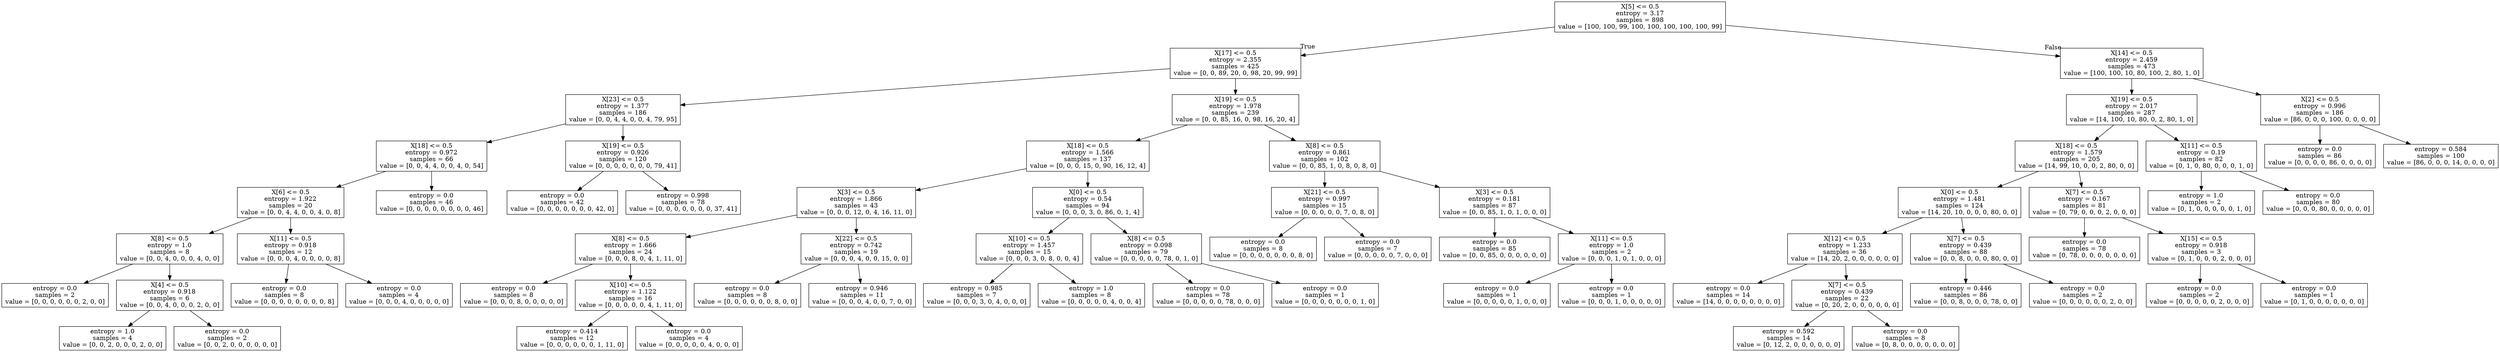 digraph Tree {
node [shape=box] ;
0 [label="X[5] <= 0.5\nentropy = 3.17\nsamples = 898\nvalue = [100, 100, 99, 100, 100, 100, 100, 100, 99]"] ;
1 [label="X[17] <= 0.5\nentropy = 2.355\nsamples = 425\nvalue = [0, 0, 89, 20, 0, 98, 20, 99, 99]"] ;
0 -> 1 [labeldistance=2.5, labelangle=45, headlabel="True"] ;
2 [label="X[23] <= 0.5\nentropy = 1.377\nsamples = 186\nvalue = [0, 0, 4, 4, 0, 0, 4, 79, 95]"] ;
1 -> 2 ;
3 [label="X[18] <= 0.5\nentropy = 0.972\nsamples = 66\nvalue = [0, 0, 4, 4, 0, 0, 4, 0, 54]"] ;
2 -> 3 ;
4 [label="X[6] <= 0.5\nentropy = 1.922\nsamples = 20\nvalue = [0, 0, 4, 4, 0, 0, 4, 0, 8]"] ;
3 -> 4 ;
5 [label="X[8] <= 0.5\nentropy = 1.0\nsamples = 8\nvalue = [0, 0, 4, 0, 0, 0, 4, 0, 0]"] ;
4 -> 5 ;
6 [label="entropy = 0.0\nsamples = 2\nvalue = [0, 0, 0, 0, 0, 0, 2, 0, 0]"] ;
5 -> 6 ;
7 [label="X[4] <= 0.5\nentropy = 0.918\nsamples = 6\nvalue = [0, 0, 4, 0, 0, 0, 2, 0, 0]"] ;
5 -> 7 ;
8 [label="entropy = 1.0\nsamples = 4\nvalue = [0, 0, 2, 0, 0, 0, 2, 0, 0]"] ;
7 -> 8 ;
9 [label="entropy = 0.0\nsamples = 2\nvalue = [0, 0, 2, 0, 0, 0, 0, 0, 0]"] ;
7 -> 9 ;
10 [label="X[11] <= 0.5\nentropy = 0.918\nsamples = 12\nvalue = [0, 0, 0, 4, 0, 0, 0, 0, 8]"] ;
4 -> 10 ;
11 [label="entropy = 0.0\nsamples = 8\nvalue = [0, 0, 0, 0, 0, 0, 0, 0, 8]"] ;
10 -> 11 ;
12 [label="entropy = 0.0\nsamples = 4\nvalue = [0, 0, 0, 4, 0, 0, 0, 0, 0]"] ;
10 -> 12 ;
13 [label="entropy = 0.0\nsamples = 46\nvalue = [0, 0, 0, 0, 0, 0, 0, 0, 46]"] ;
3 -> 13 ;
14 [label="X[19] <= 0.5\nentropy = 0.926\nsamples = 120\nvalue = [0, 0, 0, 0, 0, 0, 0, 79, 41]"] ;
2 -> 14 ;
15 [label="entropy = 0.0\nsamples = 42\nvalue = [0, 0, 0, 0, 0, 0, 0, 42, 0]"] ;
14 -> 15 ;
16 [label="entropy = 0.998\nsamples = 78\nvalue = [0, 0, 0, 0, 0, 0, 0, 37, 41]"] ;
14 -> 16 ;
17 [label="X[19] <= 0.5\nentropy = 1.978\nsamples = 239\nvalue = [0, 0, 85, 16, 0, 98, 16, 20, 4]"] ;
1 -> 17 ;
18 [label="X[18] <= 0.5\nentropy = 1.566\nsamples = 137\nvalue = [0, 0, 0, 15, 0, 90, 16, 12, 4]"] ;
17 -> 18 ;
19 [label="X[3] <= 0.5\nentropy = 1.866\nsamples = 43\nvalue = [0, 0, 0, 12, 0, 4, 16, 11, 0]"] ;
18 -> 19 ;
20 [label="X[8] <= 0.5\nentropy = 1.666\nsamples = 24\nvalue = [0, 0, 0, 8, 0, 4, 1, 11, 0]"] ;
19 -> 20 ;
21 [label="entropy = 0.0\nsamples = 8\nvalue = [0, 0, 0, 8, 0, 0, 0, 0, 0]"] ;
20 -> 21 ;
22 [label="X[10] <= 0.5\nentropy = 1.122\nsamples = 16\nvalue = [0, 0, 0, 0, 0, 4, 1, 11, 0]"] ;
20 -> 22 ;
23 [label="entropy = 0.414\nsamples = 12\nvalue = [0, 0, 0, 0, 0, 0, 1, 11, 0]"] ;
22 -> 23 ;
24 [label="entropy = 0.0\nsamples = 4\nvalue = [0, 0, 0, 0, 0, 4, 0, 0, 0]"] ;
22 -> 24 ;
25 [label="X[22] <= 0.5\nentropy = 0.742\nsamples = 19\nvalue = [0, 0, 0, 4, 0, 0, 15, 0, 0]"] ;
19 -> 25 ;
26 [label="entropy = 0.0\nsamples = 8\nvalue = [0, 0, 0, 0, 0, 0, 8, 0, 0]"] ;
25 -> 26 ;
27 [label="entropy = 0.946\nsamples = 11\nvalue = [0, 0, 0, 4, 0, 0, 7, 0, 0]"] ;
25 -> 27 ;
28 [label="X[0] <= 0.5\nentropy = 0.54\nsamples = 94\nvalue = [0, 0, 0, 3, 0, 86, 0, 1, 4]"] ;
18 -> 28 ;
29 [label="X[10] <= 0.5\nentropy = 1.457\nsamples = 15\nvalue = [0, 0, 0, 3, 0, 8, 0, 0, 4]"] ;
28 -> 29 ;
30 [label="entropy = 0.985\nsamples = 7\nvalue = [0, 0, 0, 3, 0, 4, 0, 0, 0]"] ;
29 -> 30 ;
31 [label="entropy = 1.0\nsamples = 8\nvalue = [0, 0, 0, 0, 0, 4, 0, 0, 4]"] ;
29 -> 31 ;
32 [label="X[8] <= 0.5\nentropy = 0.098\nsamples = 79\nvalue = [0, 0, 0, 0, 0, 78, 0, 1, 0]"] ;
28 -> 32 ;
33 [label="entropy = 0.0\nsamples = 78\nvalue = [0, 0, 0, 0, 0, 78, 0, 0, 0]"] ;
32 -> 33 ;
34 [label="entropy = 0.0\nsamples = 1\nvalue = [0, 0, 0, 0, 0, 0, 0, 1, 0]"] ;
32 -> 34 ;
35 [label="X[8] <= 0.5\nentropy = 0.861\nsamples = 102\nvalue = [0, 0, 85, 1, 0, 8, 0, 8, 0]"] ;
17 -> 35 ;
36 [label="X[21] <= 0.5\nentropy = 0.997\nsamples = 15\nvalue = [0, 0, 0, 0, 0, 7, 0, 8, 0]"] ;
35 -> 36 ;
37 [label="entropy = 0.0\nsamples = 8\nvalue = [0, 0, 0, 0, 0, 0, 0, 8, 0]"] ;
36 -> 37 ;
38 [label="entropy = 0.0\nsamples = 7\nvalue = [0, 0, 0, 0, 0, 7, 0, 0, 0]"] ;
36 -> 38 ;
39 [label="X[3] <= 0.5\nentropy = 0.181\nsamples = 87\nvalue = [0, 0, 85, 1, 0, 1, 0, 0, 0]"] ;
35 -> 39 ;
40 [label="entropy = 0.0\nsamples = 85\nvalue = [0, 0, 85, 0, 0, 0, 0, 0, 0]"] ;
39 -> 40 ;
41 [label="X[11] <= 0.5\nentropy = 1.0\nsamples = 2\nvalue = [0, 0, 0, 1, 0, 1, 0, 0, 0]"] ;
39 -> 41 ;
42 [label="entropy = 0.0\nsamples = 1\nvalue = [0, 0, 0, 0, 0, 1, 0, 0, 0]"] ;
41 -> 42 ;
43 [label="entropy = 0.0\nsamples = 1\nvalue = [0, 0, 0, 1, 0, 0, 0, 0, 0]"] ;
41 -> 43 ;
44 [label="X[14] <= 0.5\nentropy = 2.459\nsamples = 473\nvalue = [100, 100, 10, 80, 100, 2, 80, 1, 0]"] ;
0 -> 44 [labeldistance=2.5, labelangle=-45, headlabel="False"] ;
45 [label="X[19] <= 0.5\nentropy = 2.017\nsamples = 287\nvalue = [14, 100, 10, 80, 0, 2, 80, 1, 0]"] ;
44 -> 45 ;
46 [label="X[18] <= 0.5\nentropy = 1.579\nsamples = 205\nvalue = [14, 99, 10, 0, 0, 2, 80, 0, 0]"] ;
45 -> 46 ;
47 [label="X[0] <= 0.5\nentropy = 1.481\nsamples = 124\nvalue = [14, 20, 10, 0, 0, 0, 80, 0, 0]"] ;
46 -> 47 ;
48 [label="X[12] <= 0.5\nentropy = 1.233\nsamples = 36\nvalue = [14, 20, 2, 0, 0, 0, 0, 0, 0]"] ;
47 -> 48 ;
49 [label="entropy = 0.0\nsamples = 14\nvalue = [14, 0, 0, 0, 0, 0, 0, 0, 0]"] ;
48 -> 49 ;
50 [label="X[7] <= 0.5\nentropy = 0.439\nsamples = 22\nvalue = [0, 20, 2, 0, 0, 0, 0, 0, 0]"] ;
48 -> 50 ;
51 [label="entropy = 0.592\nsamples = 14\nvalue = [0, 12, 2, 0, 0, 0, 0, 0, 0]"] ;
50 -> 51 ;
52 [label="entropy = 0.0\nsamples = 8\nvalue = [0, 8, 0, 0, 0, 0, 0, 0, 0]"] ;
50 -> 52 ;
53 [label="X[7] <= 0.5\nentropy = 0.439\nsamples = 88\nvalue = [0, 0, 8, 0, 0, 0, 80, 0, 0]"] ;
47 -> 53 ;
54 [label="entropy = 0.446\nsamples = 86\nvalue = [0, 0, 8, 0, 0, 0, 78, 0, 0]"] ;
53 -> 54 ;
55 [label="entropy = 0.0\nsamples = 2\nvalue = [0, 0, 0, 0, 0, 0, 2, 0, 0]"] ;
53 -> 55 ;
56 [label="X[7] <= 0.5\nentropy = 0.167\nsamples = 81\nvalue = [0, 79, 0, 0, 0, 2, 0, 0, 0]"] ;
46 -> 56 ;
57 [label="entropy = 0.0\nsamples = 78\nvalue = [0, 78, 0, 0, 0, 0, 0, 0, 0]"] ;
56 -> 57 ;
58 [label="X[15] <= 0.5\nentropy = 0.918\nsamples = 3\nvalue = [0, 1, 0, 0, 0, 2, 0, 0, 0]"] ;
56 -> 58 ;
59 [label="entropy = 0.0\nsamples = 2\nvalue = [0, 0, 0, 0, 0, 2, 0, 0, 0]"] ;
58 -> 59 ;
60 [label="entropy = 0.0\nsamples = 1\nvalue = [0, 1, 0, 0, 0, 0, 0, 0, 0]"] ;
58 -> 60 ;
61 [label="X[11] <= 0.5\nentropy = 0.19\nsamples = 82\nvalue = [0, 1, 0, 80, 0, 0, 0, 1, 0]"] ;
45 -> 61 ;
62 [label="entropy = 1.0\nsamples = 2\nvalue = [0, 1, 0, 0, 0, 0, 0, 1, 0]"] ;
61 -> 62 ;
63 [label="entropy = 0.0\nsamples = 80\nvalue = [0, 0, 0, 80, 0, 0, 0, 0, 0]"] ;
61 -> 63 ;
64 [label="X[2] <= 0.5\nentropy = 0.996\nsamples = 186\nvalue = [86, 0, 0, 0, 100, 0, 0, 0, 0]"] ;
44 -> 64 ;
65 [label="entropy = 0.0\nsamples = 86\nvalue = [0, 0, 0, 0, 86, 0, 0, 0, 0]"] ;
64 -> 65 ;
66 [label="entropy = 0.584\nsamples = 100\nvalue = [86, 0, 0, 0, 14, 0, 0, 0, 0]"] ;
64 -> 66 ;
}